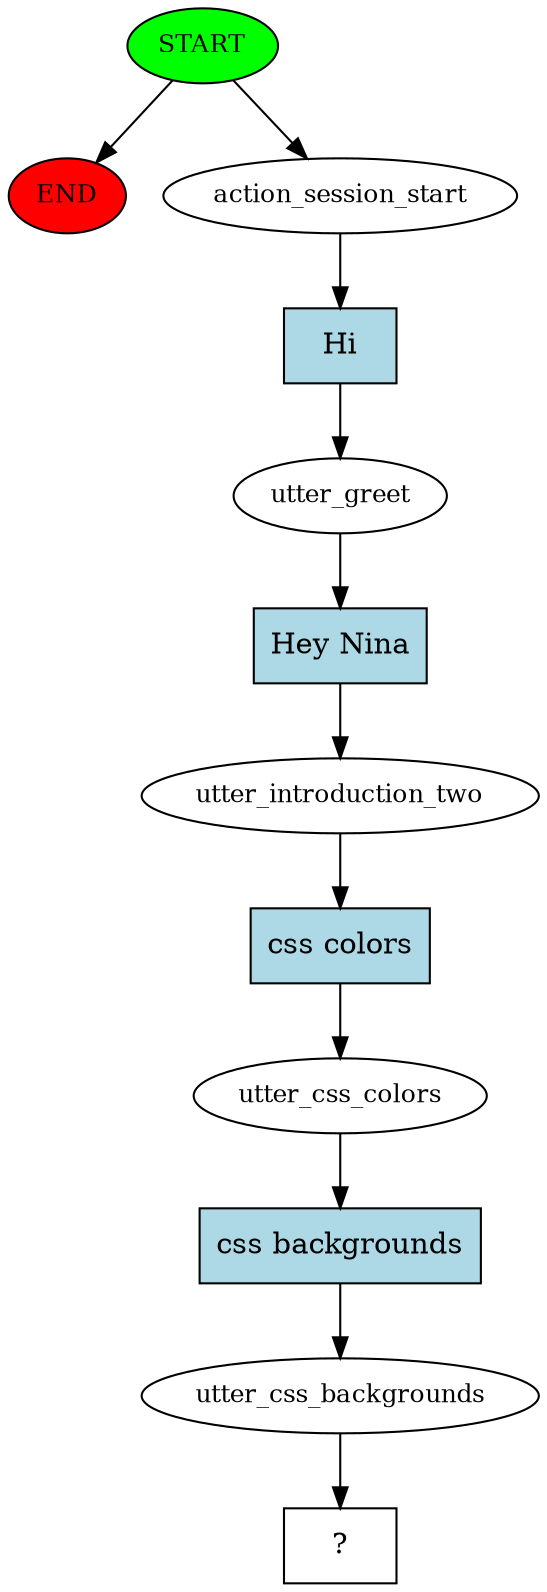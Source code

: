 digraph  {
0 [class="start active", fillcolor=green, fontsize=12, label=START, style=filled];
"-1" [class=end, fillcolor=red, fontsize=12, label=END, style=filled];
1 [class=active, fontsize=12, label=action_session_start];
2 [class=active, fontsize=12, label=utter_greet];
3 [class=active, fontsize=12, label=utter_introduction_two];
4 [class=active, fontsize=12, label=utter_css_colors];
5 [class=active, fontsize=12, label=utter_css_backgrounds];
6 [class="intent dashed active", label="  ?  ", shape=rect];
7 [class="intent active", fillcolor=lightblue, label=Hi, shape=rect, style=filled];
8 [class="intent active", fillcolor=lightblue, label="Hey Nina", shape=rect, style=filled];
9 [class="intent active", fillcolor=lightblue, label="css colors", shape=rect, style=filled];
10 [class="intent active", fillcolor=lightblue, label="css backgrounds", shape=rect, style=filled];
0 -> "-1"  [class="", key=NONE, label=""];
0 -> 1  [class=active, key=NONE, label=""];
1 -> 7  [class=active, key=0];
2 -> 8  [class=active, key=0];
3 -> 9  [class=active, key=0];
4 -> 10  [class=active, key=0];
5 -> 6  [class=active, key=NONE, label=""];
7 -> 2  [class=active, key=0];
8 -> 3  [class=active, key=0];
9 -> 4  [class=active, key=0];
10 -> 5  [class=active, key=0];
}
